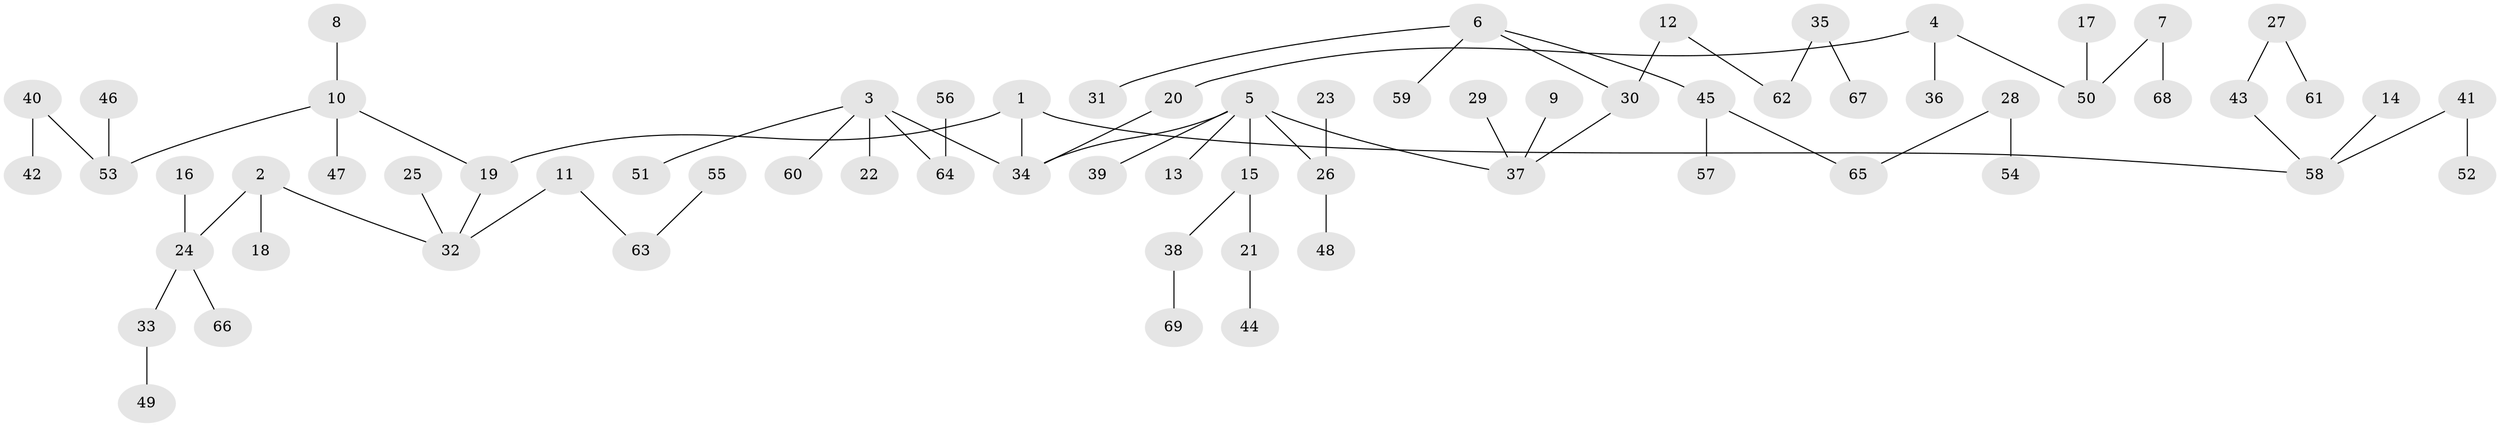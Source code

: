 // original degree distribution, {3: 0.10218978102189781, 4: 0.08759124087591241, 5: 0.029197080291970802, 6: 0.021897810218978103, 7: 0.0072992700729927005, 1: 0.5036496350364964, 2: 0.24817518248175183}
// Generated by graph-tools (version 1.1) at 2025/02/03/09/25 03:02:17]
// undirected, 69 vertices, 68 edges
graph export_dot {
graph [start="1"]
  node [color=gray90,style=filled];
  1;
  2;
  3;
  4;
  5;
  6;
  7;
  8;
  9;
  10;
  11;
  12;
  13;
  14;
  15;
  16;
  17;
  18;
  19;
  20;
  21;
  22;
  23;
  24;
  25;
  26;
  27;
  28;
  29;
  30;
  31;
  32;
  33;
  34;
  35;
  36;
  37;
  38;
  39;
  40;
  41;
  42;
  43;
  44;
  45;
  46;
  47;
  48;
  49;
  50;
  51;
  52;
  53;
  54;
  55;
  56;
  57;
  58;
  59;
  60;
  61;
  62;
  63;
  64;
  65;
  66;
  67;
  68;
  69;
  1 -- 19 [weight=1.0];
  1 -- 34 [weight=1.0];
  1 -- 58 [weight=1.0];
  2 -- 18 [weight=1.0];
  2 -- 24 [weight=1.0];
  2 -- 32 [weight=1.0];
  3 -- 22 [weight=1.0];
  3 -- 34 [weight=1.0];
  3 -- 51 [weight=1.0];
  3 -- 60 [weight=1.0];
  3 -- 64 [weight=1.0];
  4 -- 20 [weight=1.0];
  4 -- 36 [weight=1.0];
  4 -- 50 [weight=1.0];
  5 -- 13 [weight=1.0];
  5 -- 15 [weight=1.0];
  5 -- 26 [weight=1.0];
  5 -- 34 [weight=1.0];
  5 -- 37 [weight=1.0];
  5 -- 39 [weight=1.0];
  6 -- 30 [weight=1.0];
  6 -- 31 [weight=1.0];
  6 -- 45 [weight=1.0];
  6 -- 59 [weight=1.0];
  7 -- 50 [weight=1.0];
  7 -- 68 [weight=1.0];
  8 -- 10 [weight=1.0];
  9 -- 37 [weight=1.0];
  10 -- 19 [weight=1.0];
  10 -- 47 [weight=1.0];
  10 -- 53 [weight=1.0];
  11 -- 32 [weight=1.0];
  11 -- 63 [weight=1.0];
  12 -- 30 [weight=1.0];
  12 -- 62 [weight=1.0];
  14 -- 58 [weight=1.0];
  15 -- 21 [weight=1.0];
  15 -- 38 [weight=1.0];
  16 -- 24 [weight=1.0];
  17 -- 50 [weight=1.0];
  19 -- 32 [weight=1.0];
  20 -- 34 [weight=1.0];
  21 -- 44 [weight=1.0];
  23 -- 26 [weight=1.0];
  24 -- 33 [weight=1.0];
  24 -- 66 [weight=1.0];
  25 -- 32 [weight=1.0];
  26 -- 48 [weight=1.0];
  27 -- 43 [weight=1.0];
  27 -- 61 [weight=1.0];
  28 -- 54 [weight=1.0];
  28 -- 65 [weight=1.0];
  29 -- 37 [weight=1.0];
  30 -- 37 [weight=1.0];
  33 -- 49 [weight=1.0];
  35 -- 62 [weight=1.0];
  35 -- 67 [weight=1.0];
  38 -- 69 [weight=1.0];
  40 -- 42 [weight=1.0];
  40 -- 53 [weight=1.0];
  41 -- 52 [weight=1.0];
  41 -- 58 [weight=1.0];
  43 -- 58 [weight=1.0];
  45 -- 57 [weight=1.0];
  45 -- 65 [weight=1.0];
  46 -- 53 [weight=1.0];
  55 -- 63 [weight=1.0];
  56 -- 64 [weight=1.0];
}
